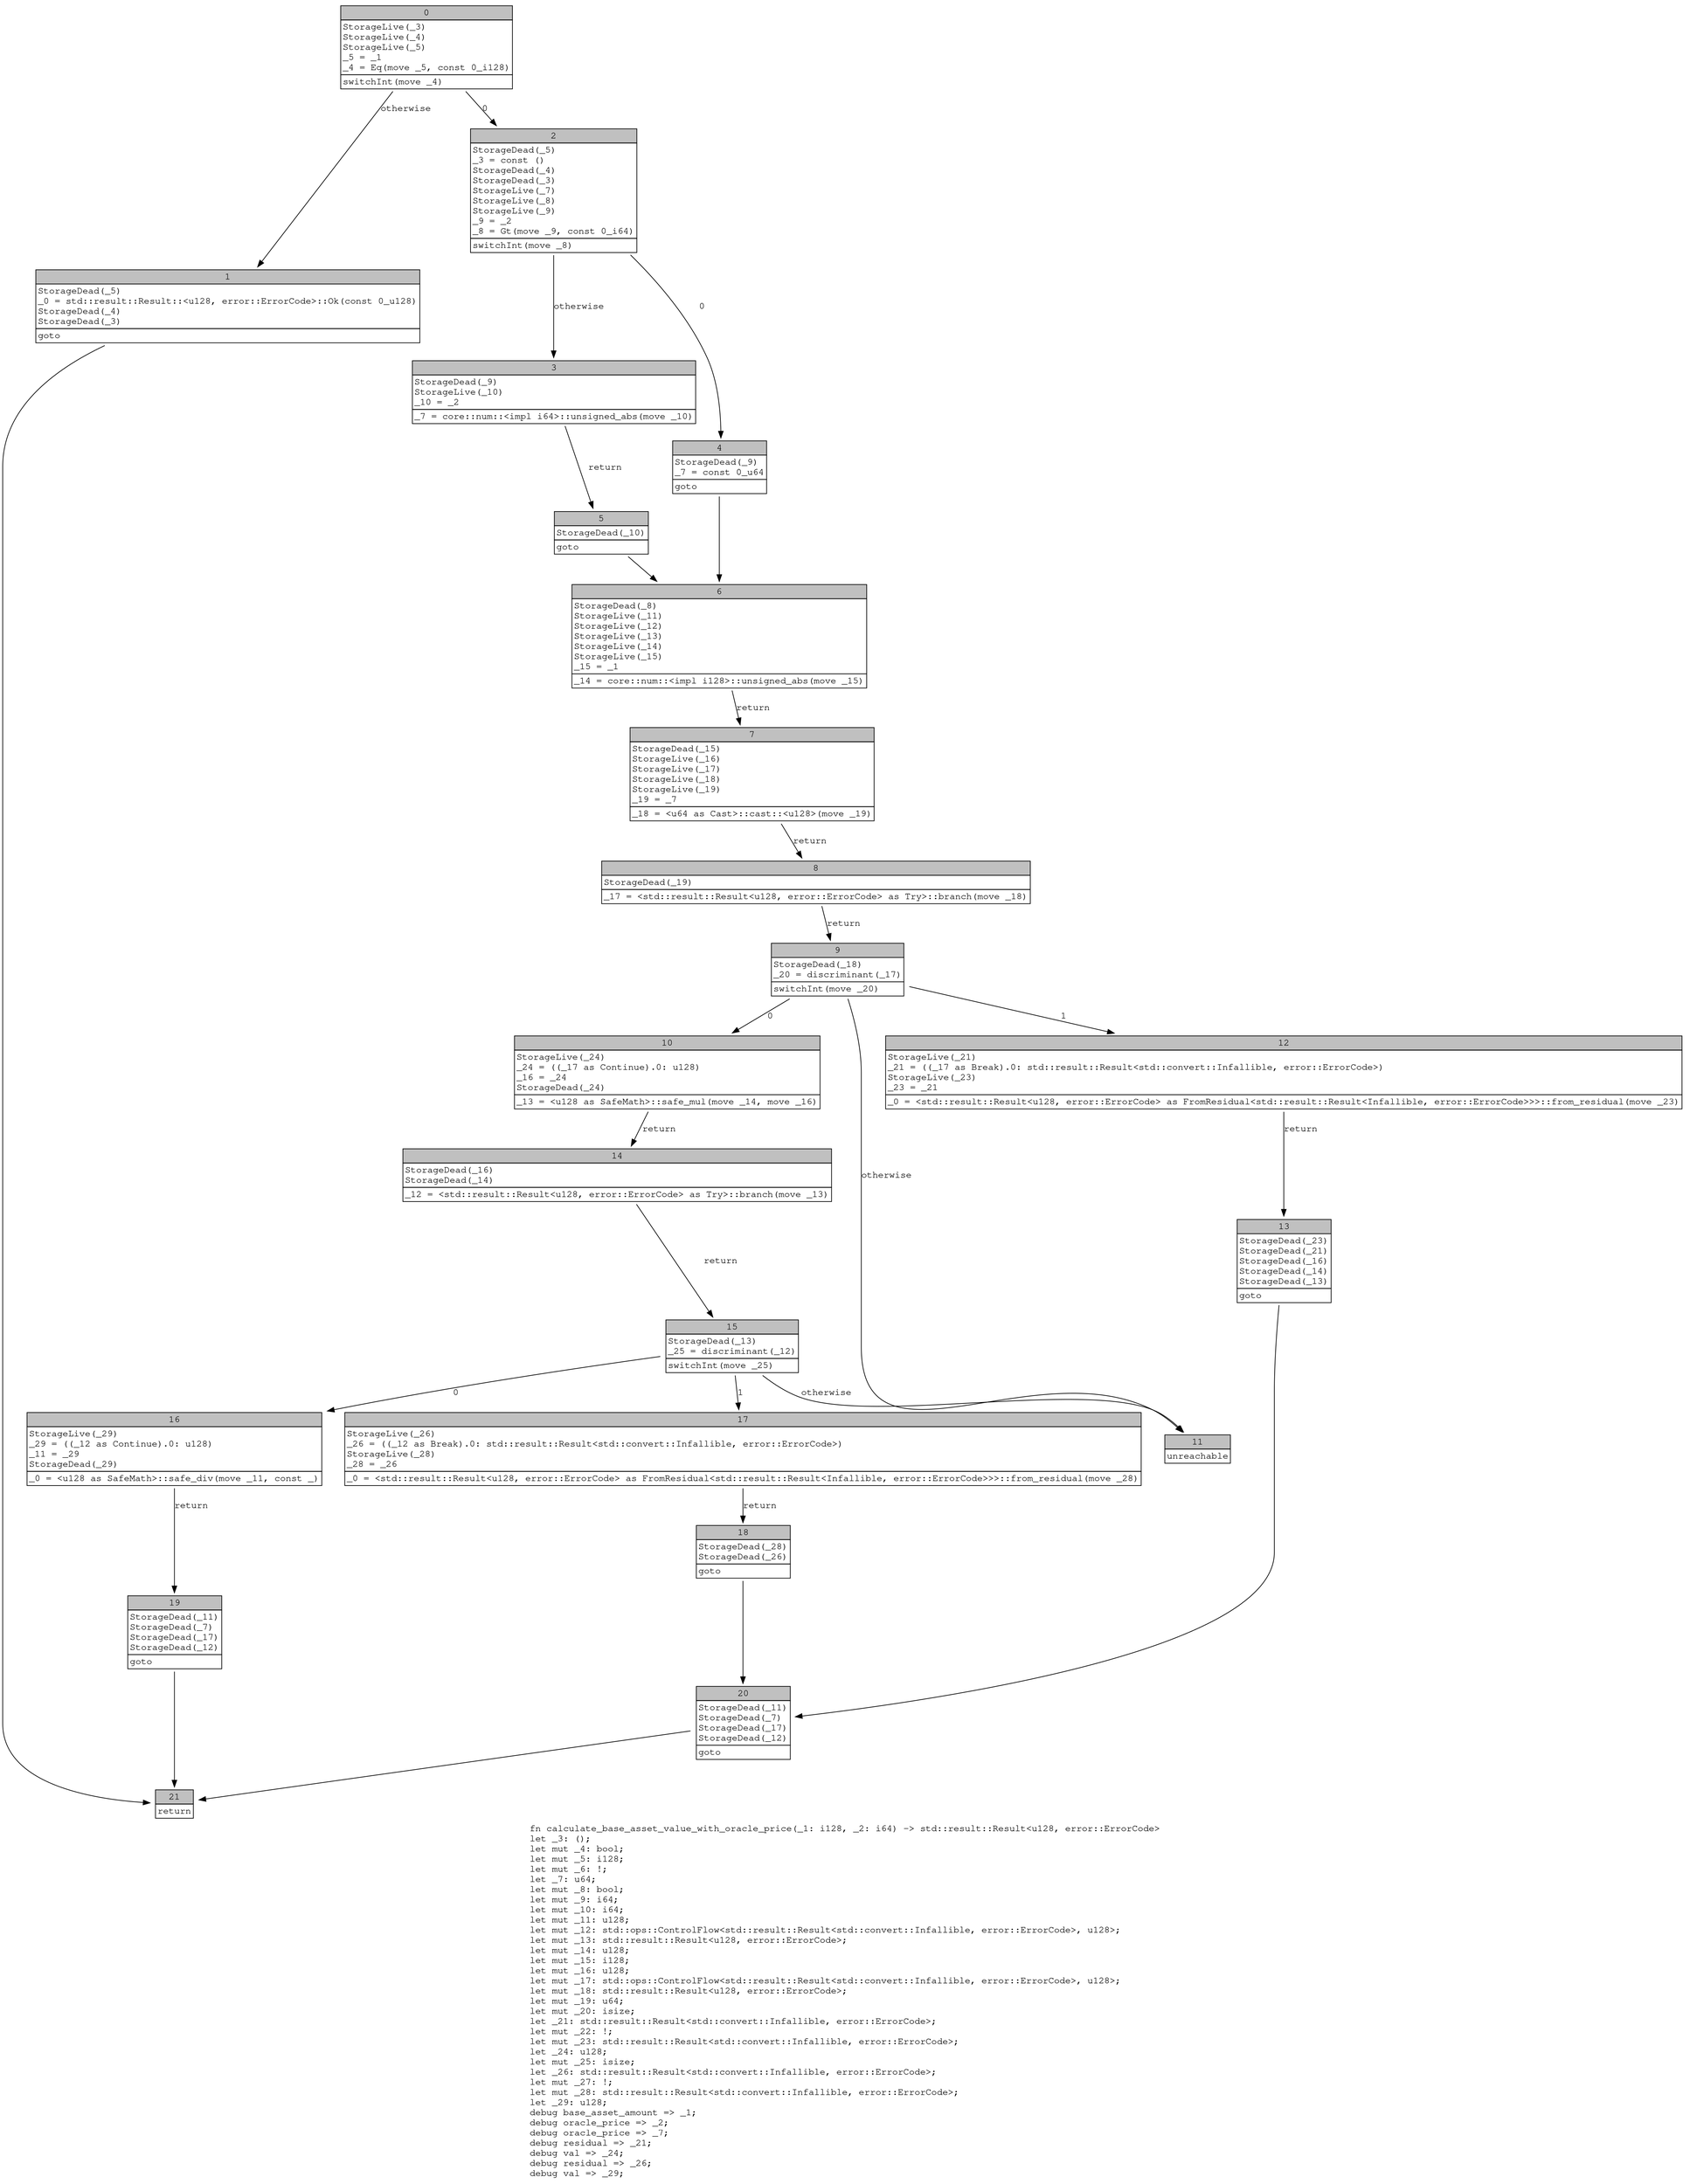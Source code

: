 digraph Mir_0_2663 {
    graph [fontname="Courier, monospace"];
    node [fontname="Courier, monospace"];
    edge [fontname="Courier, monospace"];
    label=<fn calculate_base_asset_value_with_oracle_price(_1: i128, _2: i64) -&gt; std::result::Result&lt;u128, error::ErrorCode&gt;<br align="left"/>let _3: ();<br align="left"/>let mut _4: bool;<br align="left"/>let mut _5: i128;<br align="left"/>let mut _6: !;<br align="left"/>let _7: u64;<br align="left"/>let mut _8: bool;<br align="left"/>let mut _9: i64;<br align="left"/>let mut _10: i64;<br align="left"/>let mut _11: u128;<br align="left"/>let mut _12: std::ops::ControlFlow&lt;std::result::Result&lt;std::convert::Infallible, error::ErrorCode&gt;, u128&gt;;<br align="left"/>let mut _13: std::result::Result&lt;u128, error::ErrorCode&gt;;<br align="left"/>let mut _14: u128;<br align="left"/>let mut _15: i128;<br align="left"/>let mut _16: u128;<br align="left"/>let mut _17: std::ops::ControlFlow&lt;std::result::Result&lt;std::convert::Infallible, error::ErrorCode&gt;, u128&gt;;<br align="left"/>let mut _18: std::result::Result&lt;u128, error::ErrorCode&gt;;<br align="left"/>let mut _19: u64;<br align="left"/>let mut _20: isize;<br align="left"/>let _21: std::result::Result&lt;std::convert::Infallible, error::ErrorCode&gt;;<br align="left"/>let mut _22: !;<br align="left"/>let mut _23: std::result::Result&lt;std::convert::Infallible, error::ErrorCode&gt;;<br align="left"/>let _24: u128;<br align="left"/>let mut _25: isize;<br align="left"/>let _26: std::result::Result&lt;std::convert::Infallible, error::ErrorCode&gt;;<br align="left"/>let mut _27: !;<br align="left"/>let mut _28: std::result::Result&lt;std::convert::Infallible, error::ErrorCode&gt;;<br align="left"/>let _29: u128;<br align="left"/>debug base_asset_amount =&gt; _1;<br align="left"/>debug oracle_price =&gt; _2;<br align="left"/>debug oracle_price =&gt; _7;<br align="left"/>debug residual =&gt; _21;<br align="left"/>debug val =&gt; _24;<br align="left"/>debug residual =&gt; _26;<br align="left"/>debug val =&gt; _29;<br align="left"/>>;
    bb0__0_2663 [shape="none", label=<<table border="0" cellborder="1" cellspacing="0"><tr><td bgcolor="gray" align="center" colspan="1">0</td></tr><tr><td align="left" balign="left">StorageLive(_3)<br/>StorageLive(_4)<br/>StorageLive(_5)<br/>_5 = _1<br/>_4 = Eq(move _5, const 0_i128)<br/></td></tr><tr><td align="left">switchInt(move _4)</td></tr></table>>];
    bb1__0_2663 [shape="none", label=<<table border="0" cellborder="1" cellspacing="0"><tr><td bgcolor="gray" align="center" colspan="1">1</td></tr><tr><td align="left" balign="left">StorageDead(_5)<br/>_0 = std::result::Result::&lt;u128, error::ErrorCode&gt;::Ok(const 0_u128)<br/>StorageDead(_4)<br/>StorageDead(_3)<br/></td></tr><tr><td align="left">goto</td></tr></table>>];
    bb2__0_2663 [shape="none", label=<<table border="0" cellborder="1" cellspacing="0"><tr><td bgcolor="gray" align="center" colspan="1">2</td></tr><tr><td align="left" balign="left">StorageDead(_5)<br/>_3 = const ()<br/>StorageDead(_4)<br/>StorageDead(_3)<br/>StorageLive(_7)<br/>StorageLive(_8)<br/>StorageLive(_9)<br/>_9 = _2<br/>_8 = Gt(move _9, const 0_i64)<br/></td></tr><tr><td align="left">switchInt(move _8)</td></tr></table>>];
    bb3__0_2663 [shape="none", label=<<table border="0" cellborder="1" cellspacing="0"><tr><td bgcolor="gray" align="center" colspan="1">3</td></tr><tr><td align="left" balign="left">StorageDead(_9)<br/>StorageLive(_10)<br/>_10 = _2<br/></td></tr><tr><td align="left">_7 = core::num::&lt;impl i64&gt;::unsigned_abs(move _10)</td></tr></table>>];
    bb4__0_2663 [shape="none", label=<<table border="0" cellborder="1" cellspacing="0"><tr><td bgcolor="gray" align="center" colspan="1">4</td></tr><tr><td align="left" balign="left">StorageDead(_9)<br/>_7 = const 0_u64<br/></td></tr><tr><td align="left">goto</td></tr></table>>];
    bb5__0_2663 [shape="none", label=<<table border="0" cellborder="1" cellspacing="0"><tr><td bgcolor="gray" align="center" colspan="1">5</td></tr><tr><td align="left" balign="left">StorageDead(_10)<br/></td></tr><tr><td align="left">goto</td></tr></table>>];
    bb6__0_2663 [shape="none", label=<<table border="0" cellborder="1" cellspacing="0"><tr><td bgcolor="gray" align="center" colspan="1">6</td></tr><tr><td align="left" balign="left">StorageDead(_8)<br/>StorageLive(_11)<br/>StorageLive(_12)<br/>StorageLive(_13)<br/>StorageLive(_14)<br/>StorageLive(_15)<br/>_15 = _1<br/></td></tr><tr><td align="left">_14 = core::num::&lt;impl i128&gt;::unsigned_abs(move _15)</td></tr></table>>];
    bb7__0_2663 [shape="none", label=<<table border="0" cellborder="1" cellspacing="0"><tr><td bgcolor="gray" align="center" colspan="1">7</td></tr><tr><td align="left" balign="left">StorageDead(_15)<br/>StorageLive(_16)<br/>StorageLive(_17)<br/>StorageLive(_18)<br/>StorageLive(_19)<br/>_19 = _7<br/></td></tr><tr><td align="left">_18 = &lt;u64 as Cast&gt;::cast::&lt;u128&gt;(move _19)</td></tr></table>>];
    bb8__0_2663 [shape="none", label=<<table border="0" cellborder="1" cellspacing="0"><tr><td bgcolor="gray" align="center" colspan="1">8</td></tr><tr><td align="left" balign="left">StorageDead(_19)<br/></td></tr><tr><td align="left">_17 = &lt;std::result::Result&lt;u128, error::ErrorCode&gt; as Try&gt;::branch(move _18)</td></tr></table>>];
    bb9__0_2663 [shape="none", label=<<table border="0" cellborder="1" cellspacing="0"><tr><td bgcolor="gray" align="center" colspan="1">9</td></tr><tr><td align="left" balign="left">StorageDead(_18)<br/>_20 = discriminant(_17)<br/></td></tr><tr><td align="left">switchInt(move _20)</td></tr></table>>];
    bb10__0_2663 [shape="none", label=<<table border="0" cellborder="1" cellspacing="0"><tr><td bgcolor="gray" align="center" colspan="1">10</td></tr><tr><td align="left" balign="left">StorageLive(_24)<br/>_24 = ((_17 as Continue).0: u128)<br/>_16 = _24<br/>StorageDead(_24)<br/></td></tr><tr><td align="left">_13 = &lt;u128 as SafeMath&gt;::safe_mul(move _14, move _16)</td></tr></table>>];
    bb11__0_2663 [shape="none", label=<<table border="0" cellborder="1" cellspacing="0"><tr><td bgcolor="gray" align="center" colspan="1">11</td></tr><tr><td align="left">unreachable</td></tr></table>>];
    bb12__0_2663 [shape="none", label=<<table border="0" cellborder="1" cellspacing="0"><tr><td bgcolor="gray" align="center" colspan="1">12</td></tr><tr><td align="left" balign="left">StorageLive(_21)<br/>_21 = ((_17 as Break).0: std::result::Result&lt;std::convert::Infallible, error::ErrorCode&gt;)<br/>StorageLive(_23)<br/>_23 = _21<br/></td></tr><tr><td align="left">_0 = &lt;std::result::Result&lt;u128, error::ErrorCode&gt; as FromResidual&lt;std::result::Result&lt;Infallible, error::ErrorCode&gt;&gt;&gt;::from_residual(move _23)</td></tr></table>>];
    bb13__0_2663 [shape="none", label=<<table border="0" cellborder="1" cellspacing="0"><tr><td bgcolor="gray" align="center" colspan="1">13</td></tr><tr><td align="left" balign="left">StorageDead(_23)<br/>StorageDead(_21)<br/>StorageDead(_16)<br/>StorageDead(_14)<br/>StorageDead(_13)<br/></td></tr><tr><td align="left">goto</td></tr></table>>];
    bb14__0_2663 [shape="none", label=<<table border="0" cellborder="1" cellspacing="0"><tr><td bgcolor="gray" align="center" colspan="1">14</td></tr><tr><td align="left" balign="left">StorageDead(_16)<br/>StorageDead(_14)<br/></td></tr><tr><td align="left">_12 = &lt;std::result::Result&lt;u128, error::ErrorCode&gt; as Try&gt;::branch(move _13)</td></tr></table>>];
    bb15__0_2663 [shape="none", label=<<table border="0" cellborder="1" cellspacing="0"><tr><td bgcolor="gray" align="center" colspan="1">15</td></tr><tr><td align="left" balign="left">StorageDead(_13)<br/>_25 = discriminant(_12)<br/></td></tr><tr><td align="left">switchInt(move _25)</td></tr></table>>];
    bb16__0_2663 [shape="none", label=<<table border="0" cellborder="1" cellspacing="0"><tr><td bgcolor="gray" align="center" colspan="1">16</td></tr><tr><td align="left" balign="left">StorageLive(_29)<br/>_29 = ((_12 as Continue).0: u128)<br/>_11 = _29<br/>StorageDead(_29)<br/></td></tr><tr><td align="left">_0 = &lt;u128 as SafeMath&gt;::safe_div(move _11, const _)</td></tr></table>>];
    bb17__0_2663 [shape="none", label=<<table border="0" cellborder="1" cellspacing="0"><tr><td bgcolor="gray" align="center" colspan="1">17</td></tr><tr><td align="left" balign="left">StorageLive(_26)<br/>_26 = ((_12 as Break).0: std::result::Result&lt;std::convert::Infallible, error::ErrorCode&gt;)<br/>StorageLive(_28)<br/>_28 = _26<br/></td></tr><tr><td align="left">_0 = &lt;std::result::Result&lt;u128, error::ErrorCode&gt; as FromResidual&lt;std::result::Result&lt;Infallible, error::ErrorCode&gt;&gt;&gt;::from_residual(move _28)</td></tr></table>>];
    bb18__0_2663 [shape="none", label=<<table border="0" cellborder="1" cellspacing="0"><tr><td bgcolor="gray" align="center" colspan="1">18</td></tr><tr><td align="left" balign="left">StorageDead(_28)<br/>StorageDead(_26)<br/></td></tr><tr><td align="left">goto</td></tr></table>>];
    bb19__0_2663 [shape="none", label=<<table border="0" cellborder="1" cellspacing="0"><tr><td bgcolor="gray" align="center" colspan="1">19</td></tr><tr><td align="left" balign="left">StorageDead(_11)<br/>StorageDead(_7)<br/>StorageDead(_17)<br/>StorageDead(_12)<br/></td></tr><tr><td align="left">goto</td></tr></table>>];
    bb20__0_2663 [shape="none", label=<<table border="0" cellborder="1" cellspacing="0"><tr><td bgcolor="gray" align="center" colspan="1">20</td></tr><tr><td align="left" balign="left">StorageDead(_11)<br/>StorageDead(_7)<br/>StorageDead(_17)<br/>StorageDead(_12)<br/></td></tr><tr><td align="left">goto</td></tr></table>>];
    bb21__0_2663 [shape="none", label=<<table border="0" cellborder="1" cellspacing="0"><tr><td bgcolor="gray" align="center" colspan="1">21</td></tr><tr><td align="left">return</td></tr></table>>];
    bb0__0_2663 -> bb2__0_2663 [label="0"];
    bb0__0_2663 -> bb1__0_2663 [label="otherwise"];
    bb1__0_2663 -> bb21__0_2663 [label=""];
    bb2__0_2663 -> bb4__0_2663 [label="0"];
    bb2__0_2663 -> bb3__0_2663 [label="otherwise"];
    bb3__0_2663 -> bb5__0_2663 [label="return"];
    bb4__0_2663 -> bb6__0_2663 [label=""];
    bb5__0_2663 -> bb6__0_2663 [label=""];
    bb6__0_2663 -> bb7__0_2663 [label="return"];
    bb7__0_2663 -> bb8__0_2663 [label="return"];
    bb8__0_2663 -> bb9__0_2663 [label="return"];
    bb9__0_2663 -> bb10__0_2663 [label="0"];
    bb9__0_2663 -> bb12__0_2663 [label="1"];
    bb9__0_2663 -> bb11__0_2663 [label="otherwise"];
    bb10__0_2663 -> bb14__0_2663 [label="return"];
    bb12__0_2663 -> bb13__0_2663 [label="return"];
    bb13__0_2663 -> bb20__0_2663 [label=""];
    bb14__0_2663 -> bb15__0_2663 [label="return"];
    bb15__0_2663 -> bb16__0_2663 [label="0"];
    bb15__0_2663 -> bb17__0_2663 [label="1"];
    bb15__0_2663 -> bb11__0_2663 [label="otherwise"];
    bb16__0_2663 -> bb19__0_2663 [label="return"];
    bb17__0_2663 -> bb18__0_2663 [label="return"];
    bb18__0_2663 -> bb20__0_2663 [label=""];
    bb19__0_2663 -> bb21__0_2663 [label=""];
    bb20__0_2663 -> bb21__0_2663 [label=""];
}
